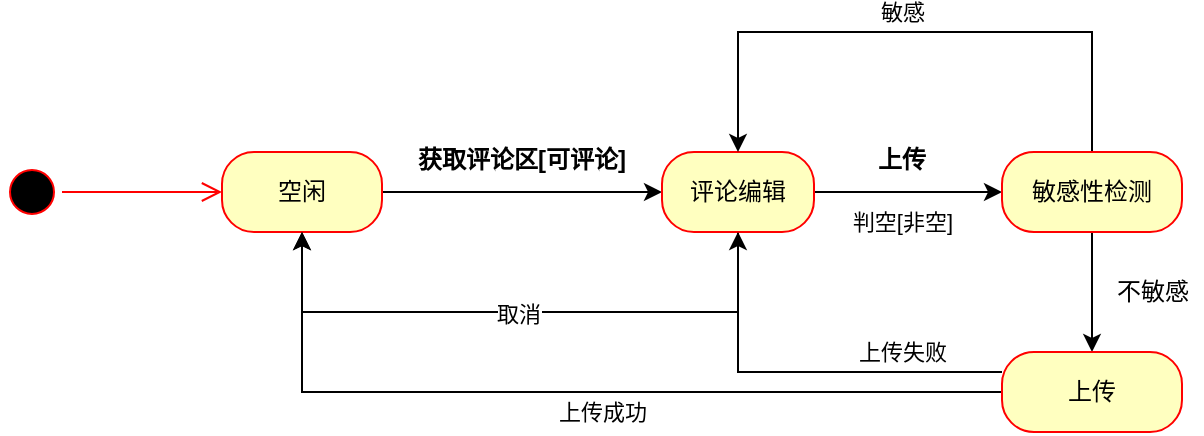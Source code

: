 <mxfile version="16.0.0" type="device"><diagram id="BuTPOijOMH92TqDqFUJS" name="Page-1"><mxGraphModel dx="1278" dy="491" grid="1" gridSize="10" guides="1" tooltips="1" connect="1" arrows="1" fold="1" page="1" pageScale="1" pageWidth="827" pageHeight="1169" math="0" shadow="0"><root><mxCell id="0"/><mxCell id="1" parent="0"/><mxCell id="w883RnC5rAwRCwregM9R-10" style="edgeStyle=orthogonalEdgeStyle;rounded=0;orthogonalLoop=1;jettySize=auto;html=1;exitX=1;exitY=0.5;exitDx=0;exitDy=0;entryX=0;entryY=0.5;entryDx=0;entryDy=0;" edge="1" parent="1" source="w883RnC5rAwRCwregM9R-3" target="w883RnC5rAwRCwregM9R-5"><mxGeometry relative="1" as="geometry"><Array as="points"><mxPoint x="250" y="140"/><mxPoint x="250" y="140"/></Array></mxGeometry></mxCell><mxCell id="w883RnC5rAwRCwregM9R-3" value="空闲" style="rounded=1;whiteSpace=wrap;html=1;arcSize=40;fontColor=#000000;fillColor=#ffffc0;strokeColor=#ff0000;" vertex="1" parent="1"><mxGeometry x="140" y="120" width="80" height="40" as="geometry"/></mxCell><mxCell id="w883RnC5rAwRCwregM9R-13" style="edgeStyle=orthogonalEdgeStyle;rounded=0;orthogonalLoop=1;jettySize=auto;html=1;exitX=0.5;exitY=1;exitDx=0;exitDy=0;entryX=0.5;entryY=1;entryDx=0;entryDy=0;" edge="1" parent="1" source="w883RnC5rAwRCwregM9R-5" target="w883RnC5rAwRCwregM9R-3"><mxGeometry relative="1" as="geometry"><Array as="points"><mxPoint x="398" y="200"/><mxPoint x="180" y="200"/></Array></mxGeometry></mxCell><mxCell id="w883RnC5rAwRCwregM9R-14" value="取消" style="edgeLabel;html=1;align=center;verticalAlign=middle;resizable=0;points=[];" vertex="1" connectable="0" parent="w883RnC5rAwRCwregM9R-13"><mxGeometry x="-0.11" y="1" relative="1" as="geometry"><mxPoint x="-18" as="offset"/></mxGeometry></mxCell><mxCell id="w883RnC5rAwRCwregM9R-15" style="edgeStyle=orthogonalEdgeStyle;rounded=0;orthogonalLoop=1;jettySize=auto;html=1;exitX=1;exitY=0.5;exitDx=0;exitDy=0;" edge="1" parent="1" source="w883RnC5rAwRCwregM9R-5" target="w883RnC5rAwRCwregM9R-6"><mxGeometry relative="1" as="geometry"/></mxCell><mxCell id="w883RnC5rAwRCwregM9R-16" value="判空[非空]" style="edgeLabel;html=1;align=center;verticalAlign=middle;resizable=0;points=[];" vertex="1" connectable="0" parent="w883RnC5rAwRCwregM9R-15"><mxGeometry x="0.268" y="4" relative="1" as="geometry"><mxPoint x="-16" y="19" as="offset"/></mxGeometry></mxCell><mxCell id="w883RnC5rAwRCwregM9R-5" value="评论编辑" style="rounded=1;whiteSpace=wrap;html=1;arcSize=40;fontColor=#000000;fillColor=#ffffc0;strokeColor=#ff0000;" vertex="1" parent="1"><mxGeometry x="360" y="120" width="76" height="40" as="geometry"/></mxCell><mxCell id="w883RnC5rAwRCwregM9R-19" style="edgeStyle=orthogonalEdgeStyle;rounded=0;orthogonalLoop=1;jettySize=auto;html=1;exitX=0.5;exitY=0;exitDx=0;exitDy=0;entryX=0.5;entryY=0;entryDx=0;entryDy=0;" edge="1" parent="1" source="w883RnC5rAwRCwregM9R-6" target="w883RnC5rAwRCwregM9R-5"><mxGeometry relative="1" as="geometry"><Array as="points"><mxPoint x="575" y="60"/><mxPoint x="398" y="60"/></Array></mxGeometry></mxCell><mxCell id="w883RnC5rAwRCwregM9R-20" value="敏感" style="edgeLabel;html=1;align=center;verticalAlign=middle;resizable=0;points=[];" vertex="1" connectable="0" parent="w883RnC5rAwRCwregM9R-19"><mxGeometry x="-0.169" y="3" relative="1" as="geometry"><mxPoint x="-32" y="-13" as="offset"/></mxGeometry></mxCell><mxCell id="w883RnC5rAwRCwregM9R-21" style="edgeStyle=orthogonalEdgeStyle;rounded=0;orthogonalLoop=1;jettySize=auto;html=1;exitX=0.5;exitY=1;exitDx=0;exitDy=0;" edge="1" parent="1" source="w883RnC5rAwRCwregM9R-6"><mxGeometry relative="1" as="geometry"><mxPoint x="575" y="220" as="targetPoint"/></mxGeometry></mxCell><mxCell id="w883RnC5rAwRCwregM9R-6" value="敏感性检测" style="rounded=1;whiteSpace=wrap;html=1;arcSize=40;fontColor=#000000;fillColor=#ffffc0;strokeColor=#ff0000;" vertex="1" parent="1"><mxGeometry x="530" y="120" width="90" height="40" as="geometry"/></mxCell><mxCell id="w883RnC5rAwRCwregM9R-8" value="" style="ellipse;html=1;shape=startState;fillColor=#000000;strokeColor=#ff0000;" vertex="1" parent="1"><mxGeometry x="30" y="125" width="30" height="30" as="geometry"/></mxCell><mxCell id="w883RnC5rAwRCwregM9R-9" value="" style="edgeStyle=orthogonalEdgeStyle;html=1;verticalAlign=bottom;endArrow=open;endSize=8;strokeColor=#ff0000;rounded=0;entryX=0;entryY=0.5;entryDx=0;entryDy=0;" edge="1" source="w883RnC5rAwRCwregM9R-8" parent="1" target="w883RnC5rAwRCwregM9R-3"><mxGeometry relative="1" as="geometry"><mxPoint x="35" y="210" as="targetPoint"/></mxGeometry></mxCell><mxCell id="w883RnC5rAwRCwregM9R-11" value="获取评论区[可评论]" style="text;align=center;fontStyle=1;verticalAlign=middle;spacingLeft=3;spacingRight=3;strokeColor=none;rotatable=0;points=[[0,0.5],[1,0.5]];portConstraint=eastwest;" vertex="1" parent="1"><mxGeometry x="250" y="110" width="80" height="26" as="geometry"/></mxCell><mxCell id="w883RnC5rAwRCwregM9R-17" value="上传" style="text;align=center;fontStyle=1;verticalAlign=middle;spacingLeft=3;spacingRight=3;strokeColor=none;rotatable=0;points=[[0,0.5],[1,0.5]];portConstraint=eastwest;" vertex="1" parent="1"><mxGeometry x="440" y="110" width="80" height="26" as="geometry"/></mxCell><mxCell id="w883RnC5rAwRCwregM9R-26" style="edgeStyle=orthogonalEdgeStyle;rounded=0;orthogonalLoop=1;jettySize=auto;html=1;exitX=0;exitY=0.5;exitDx=0;exitDy=0;entryX=0.5;entryY=1;entryDx=0;entryDy=0;" edge="1" parent="1" source="w883RnC5rAwRCwregM9R-25" target="w883RnC5rAwRCwregM9R-3"><mxGeometry relative="1" as="geometry"/></mxCell><mxCell id="w883RnC5rAwRCwregM9R-28" value="上传成功" style="edgeLabel;html=1;align=center;verticalAlign=middle;resizable=0;points=[];" vertex="1" connectable="0" parent="w883RnC5rAwRCwregM9R-26"><mxGeometry x="-0.277" y="1" relative="1" as="geometry"><mxPoint x="-45" y="9" as="offset"/></mxGeometry></mxCell><mxCell id="w883RnC5rAwRCwregM9R-29" style="edgeStyle=orthogonalEdgeStyle;rounded=0;orthogonalLoop=1;jettySize=auto;html=1;exitX=0;exitY=0.25;exitDx=0;exitDy=0;entryX=0.5;entryY=1;entryDx=0;entryDy=0;" edge="1" parent="1" source="w883RnC5rAwRCwregM9R-25" target="w883RnC5rAwRCwregM9R-5"><mxGeometry relative="1" as="geometry"/></mxCell><mxCell id="w883RnC5rAwRCwregM9R-30" value="上传失败" style="edgeLabel;html=1;align=center;verticalAlign=middle;resizable=0;points=[];" vertex="1" connectable="0" parent="w883RnC5rAwRCwregM9R-29"><mxGeometry x="-0.58" y="-4" relative="1" as="geometry"><mxPoint x="-8" y="-6" as="offset"/></mxGeometry></mxCell><mxCell id="w883RnC5rAwRCwregM9R-25" value="上传" style="rounded=1;whiteSpace=wrap;html=1;arcSize=40;fontColor=#000000;fillColor=#ffffc0;strokeColor=#ff0000;" vertex="1" parent="1"><mxGeometry x="530" y="220" width="90" height="40" as="geometry"/></mxCell><mxCell id="w883RnC5rAwRCwregM9R-27" value="不敏感" style="text;html=1;align=center;verticalAlign=middle;resizable=0;points=[];autosize=1;strokeColor=none;fillColor=none;" vertex="1" parent="1"><mxGeometry x="580" y="180" width="50" height="20" as="geometry"/></mxCell></root></mxGraphModel></diagram></mxfile>